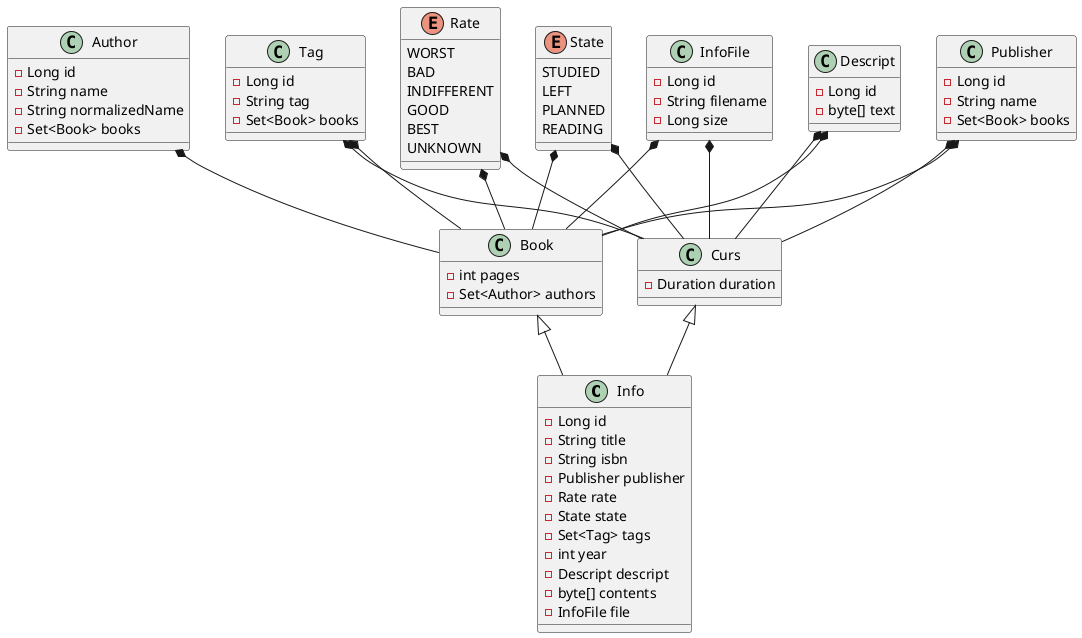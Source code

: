 @startuml
class Info {
    - Long id
    - String title
    - String isbn
    - Publisher publisher
    - Rate rate
    - State state
    - Set<Tag> tags
    - int year
    - Descript descript
    - byte[] contents
    - InfoFile file
}
class Book {
    - int pages
    - Set<Author> authors
}
class Author {
    - Long id
    - String name
    - String normalizedName
    - Set<Book> books
}
class InfoFile {
    - Long id
    - String filename
    - Long size
}
class Descript {
    - Long id
    - byte[] text
}
class Publisher {
    - Long id
    - String name
    - Set<Book> books
}
class Tag {
    - Long id
    - String tag
    - Set<Book> books
}
enum Rate {
    WORST
    BAD
    INDIFFERENT
    GOOD
    BEST
    UNKNOWN
}
enum State {
    STUDIED
    LEFT
    PLANNED
    READING
}
class Curs {
    - Duration duration
}

Book <|-- Info
Curs <|-- Info

Author *-- Book
InfoFile *-- Book
Descript *-- Book
Publisher *-- Book
Tag *-- Book
Rate *-- Book
State *-- Book

InfoFile *-- Curs
Descript *-- Curs
Publisher *-- Curs
Tag *-- Curs
Rate *-- Curs
State *-- Curs
@enduml
